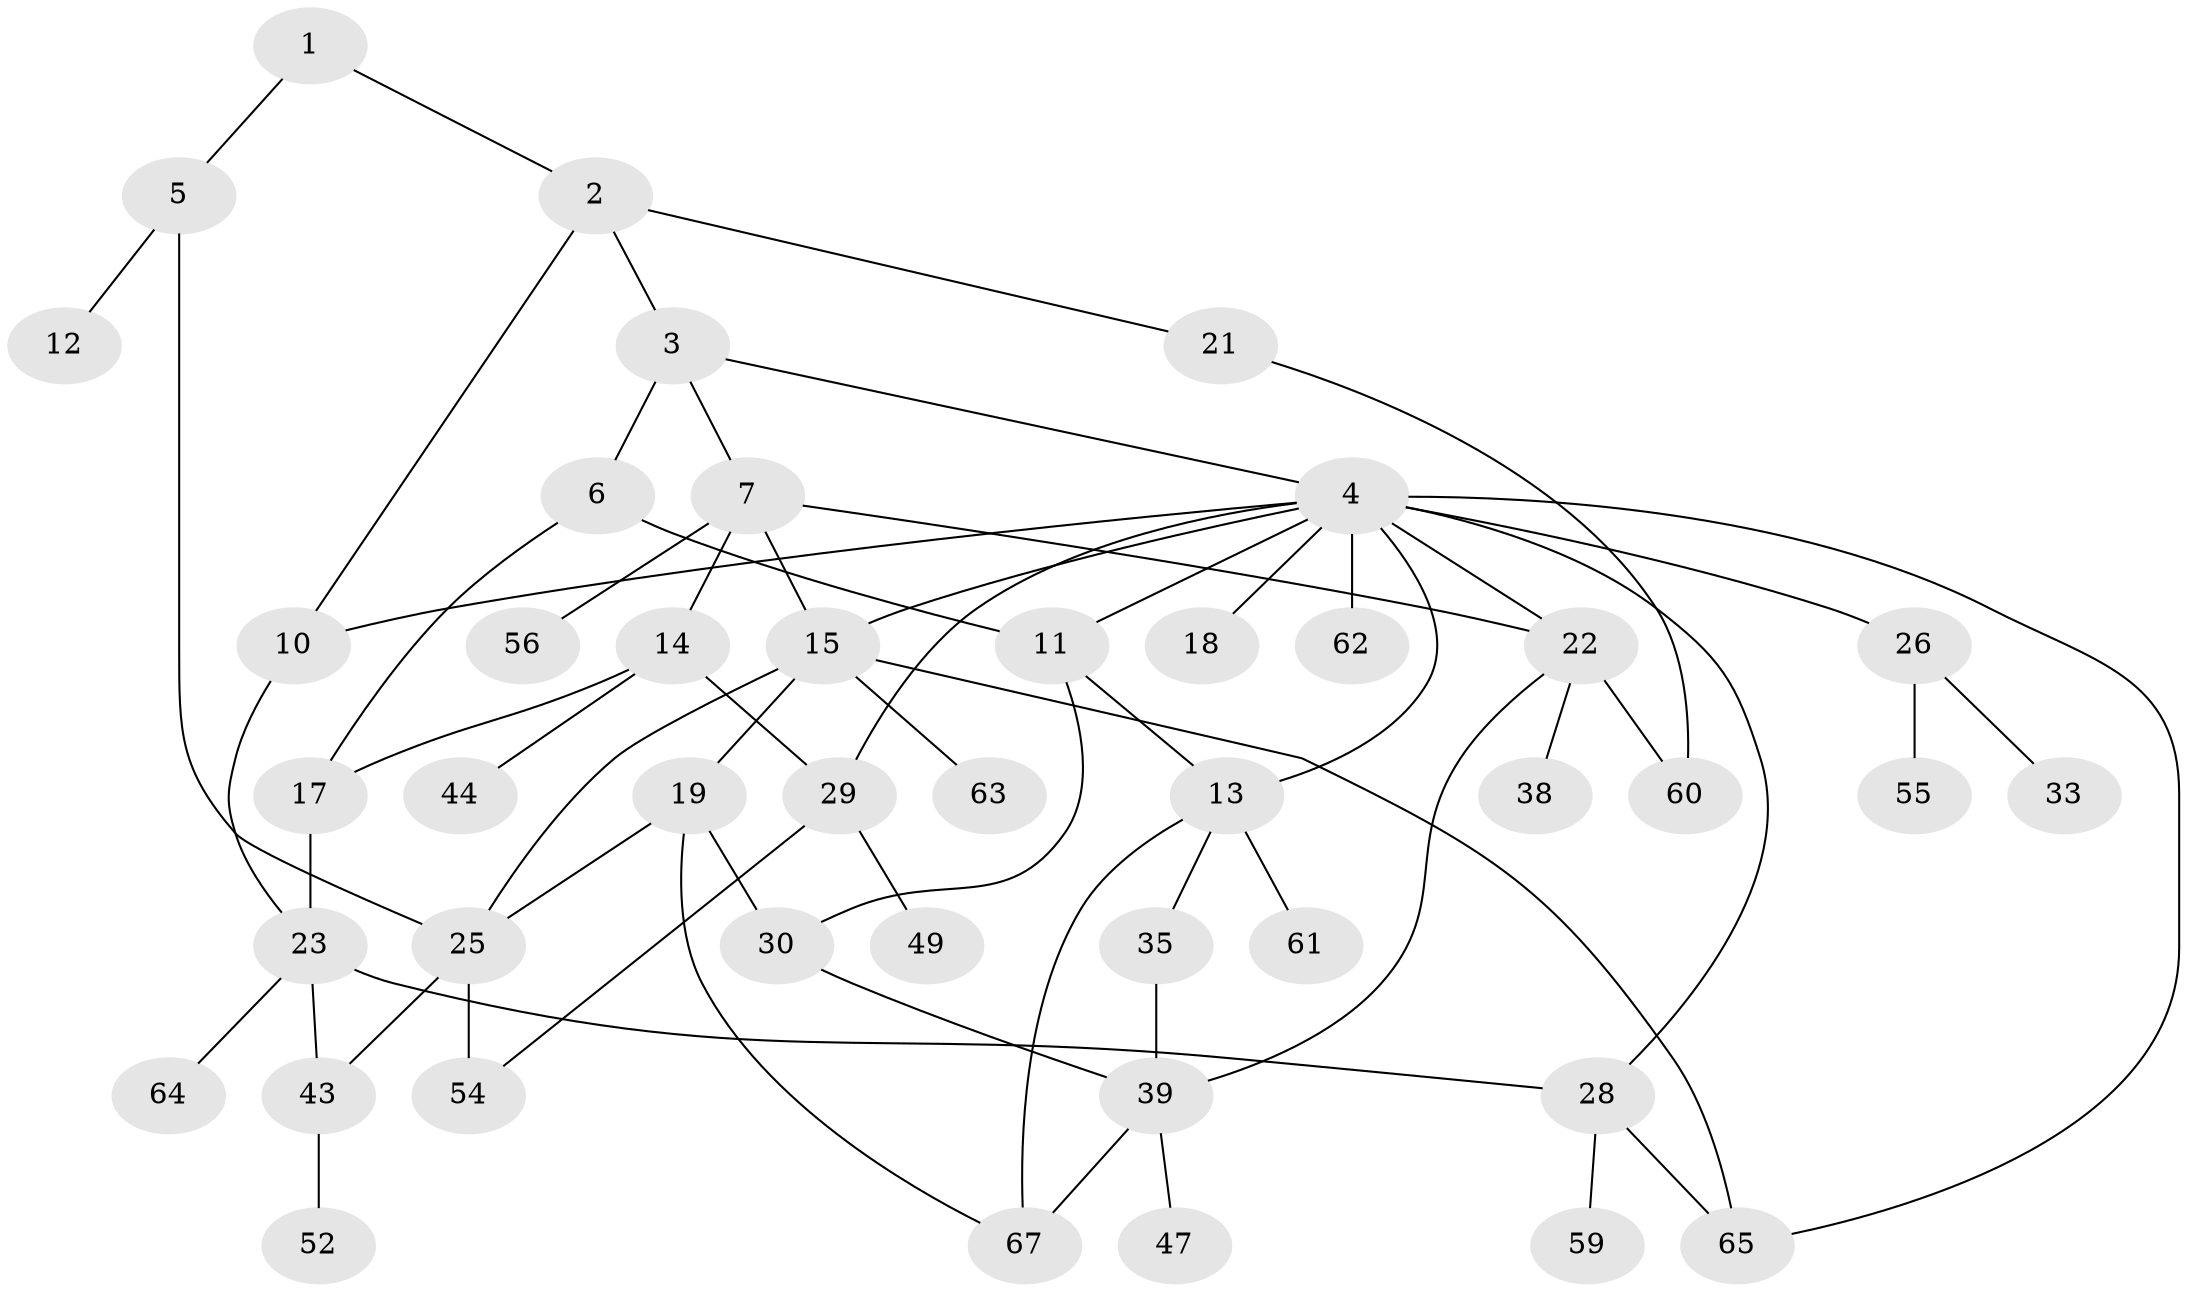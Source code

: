 // original degree distribution, {2: 0.27941176470588236, 4: 0.10294117647058823, 7: 0.014705882352941176, 3: 0.25, 5: 0.029411764705882353, 8: 0.014705882352941176, 1: 0.2647058823529412, 6: 0.04411764705882353}
// Generated by graph-tools (version 1.1) at 2025/41/03/06/25 10:41:26]
// undirected, 44 vertices, 64 edges
graph export_dot {
graph [start="1"]
  node [color=gray90,style=filled];
  1;
  2 [super="+68"];
  3;
  4 [super="+8"];
  5 [super="+27"];
  6 [super="+9"];
  7 [super="+36"];
  10 [super="+32"];
  11 [super="+20"];
  12;
  13 [super="+37"];
  14 [super="+40"];
  15 [super="+16"];
  17 [super="+48"];
  18 [super="+58"];
  19 [super="+45"];
  21;
  22 [super="+34"];
  23 [super="+24"];
  25 [super="+46"];
  26 [super="+57"];
  28 [super="+42"];
  29 [super="+31"];
  30 [super="+50"];
  33;
  35 [super="+53"];
  38;
  39 [super="+41"];
  43 [super="+51"];
  44;
  47;
  49;
  52;
  54;
  55;
  56;
  59;
  60 [super="+66"];
  61;
  62;
  63;
  64;
  65;
  67;
  1 -- 2;
  1 -- 5;
  2 -- 3;
  2 -- 21;
  2 -- 10;
  3 -- 4;
  3 -- 6;
  3 -- 7;
  4 -- 10;
  4 -- 18;
  4 -- 26;
  4 -- 13 [weight=2];
  4 -- 65;
  4 -- 11;
  4 -- 15;
  4 -- 22;
  4 -- 28;
  4 -- 29;
  4 -- 62;
  5 -- 12;
  5 -- 25;
  6 -- 17;
  6 -- 11;
  7 -- 14;
  7 -- 22;
  7 -- 15;
  7 -- 56;
  10 -- 23;
  11 -- 30;
  11 -- 13;
  13 -- 35;
  13 -- 61;
  13 -- 67;
  14 -- 29;
  14 -- 44;
  14 -- 17;
  15 -- 19;
  15 -- 25;
  15 -- 63;
  15 -- 65;
  17 -- 23;
  19 -- 67;
  19 -- 30;
  19 -- 25;
  21 -- 60;
  22 -- 60;
  22 -- 38;
  22 -- 39;
  23 -- 64;
  23 -- 28;
  23 -- 43;
  25 -- 43;
  25 -- 54;
  26 -- 33;
  26 -- 55;
  28 -- 65;
  28 -- 59;
  29 -- 54;
  29 -- 49;
  30 -- 39;
  35 -- 39;
  39 -- 67;
  39 -- 47;
  43 -- 52;
}
